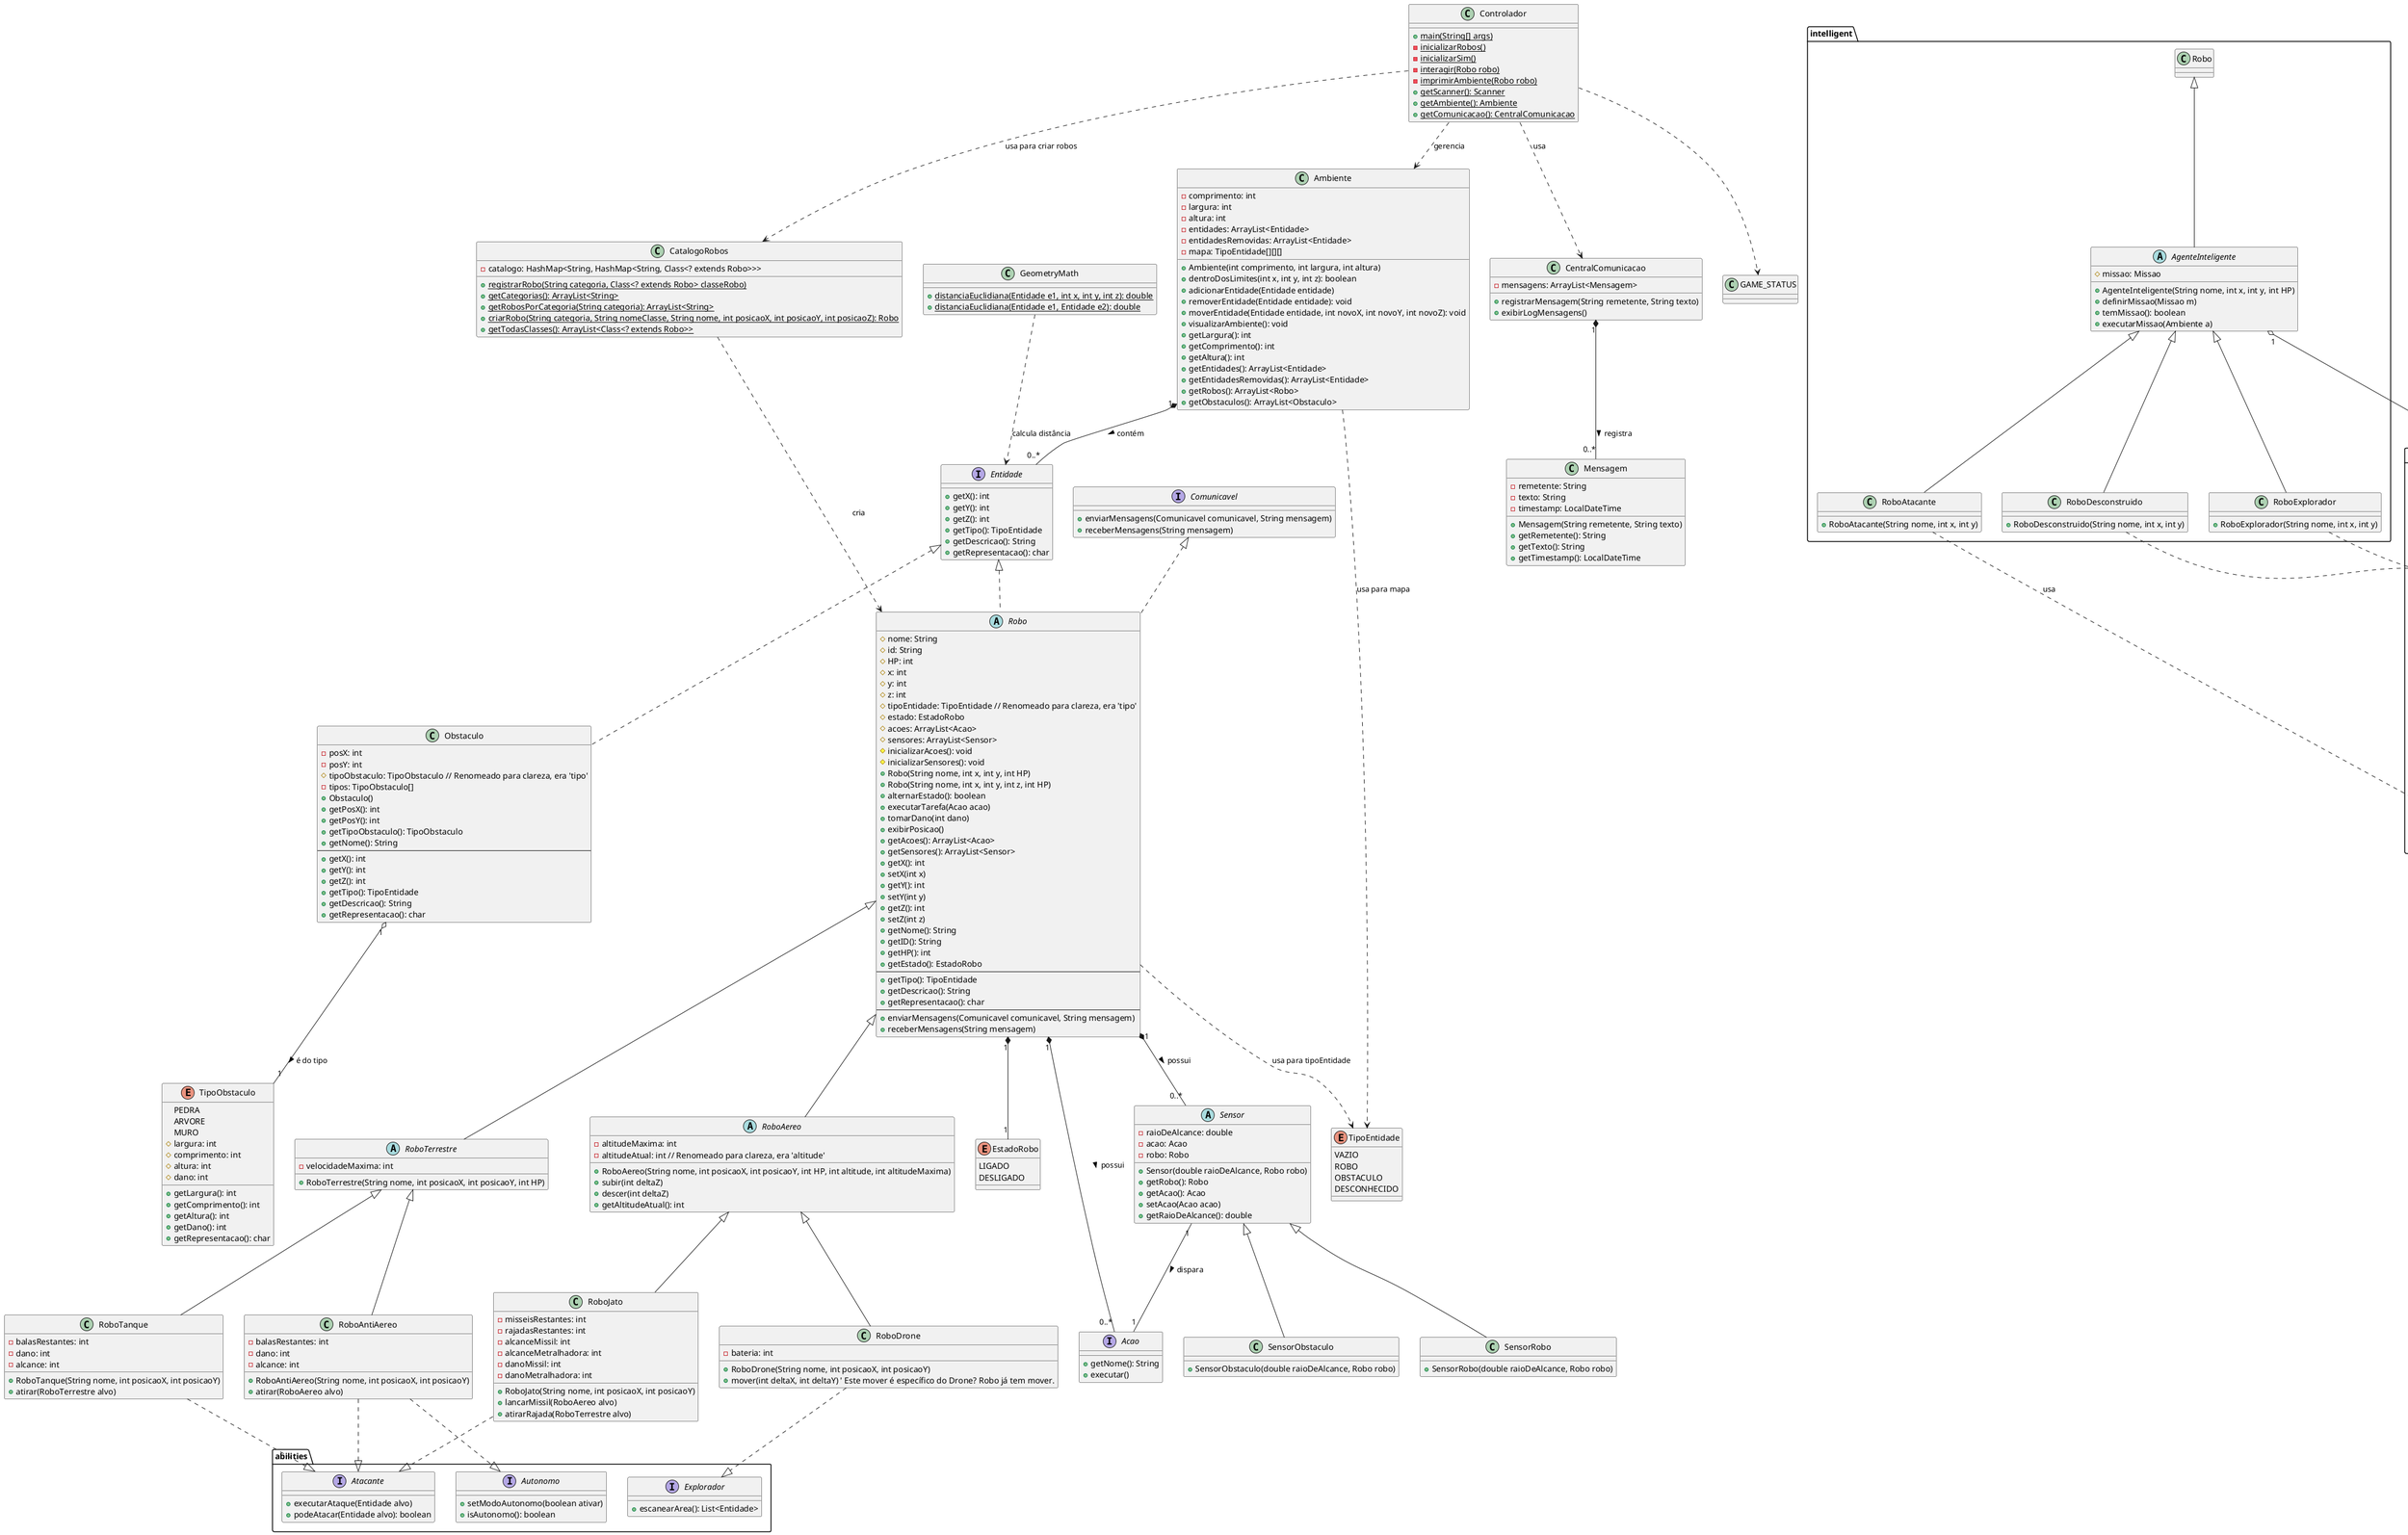 @startuml diagram
' A linha de raciocínio utilizada para construir o diagrama foi guiada pelo uso de UML
' e pela indicação dos relacionamentos.;

' --- Entidades e Tipos ---
interface Entidade {
    +getX(): int
    +getY(): int
    +getZ(): int
    +getTipo(): TipoEntidade
    +getDescricao(): String
    +getRepresentacao(): char
}

enum TipoEntidade {
    VAZIO
    ROBO
    OBSTACULO
    DESCONHECIDO
}

enum EstadoRobo {
    LIGADO
    DESLIGADO
}

' --- Acao ---
interface Acao {
    +getNome(): String
    +executar()
}

' --- CatalogoRobos ---
class CatalogoRobos {
    -catalogo: HashMap<String, HashMap<String, Class<? extends Robo>>>
    {static} +registrarRobo(String categoria, Class<? extends Robo> classeRobo)
    {static} +getCategorias(): ArrayList<String>
    {static} +getRobosPorCategoria(String categoria): ArrayList<String>
    {static} +criarRobo(String categoria, String nomeClasse, String nome, int posicaoX, int posicaoY, int posicaoZ): Robo
    {static} +getTodasClasses(): ArrayList<Class<? extends Robo>>
}

' --- GeometryMath ---
class GeometryMath {
    {static} +distanciaEuclidiana(Entidade e1, int x, int y, int z): double
    {static} +distanciaEuclidiana(Entidade e1, Entidade e2): double
}

' --- Ambiente ---
class Ambiente {
    -comprimento: int
    -largura: int
    -altura: int
    -entidades: ArrayList<Entidade>
    -entidadesRemovidas: ArrayList<Entidade>
    -mapa: TipoEntidade[][][]
    +Ambiente(int comprimento, int largura, int altura)
    +dentroDosLimites(int x, int y, int z): boolean
    +adicionarEntidade(Entidade entidade)
    +removerEntidade(Entidade entidade): void
    +moverEntidade(Entidade entidade, int novoX, int novoY, int novoZ): void
    +visualizarAmbiente(): void
    +getLargura(): int
    +getComprimento(): int
    +getAltura(): int
    +getEntidades(): ArrayList<Entidade>
    +getEntidadesRemovidas(): ArrayList<Entidade>
    +getRobos(): ArrayList<Robo>
    +getObstaculos(): ArrayList<Obstaculo>
}

' --- Obstaculo e TipoObstaculo ---
class Obstaculo implements Entidade {
    -posX: int
    -posY: int
    #tipoObstaculo: TipoObstaculo // Renomeado para clareza, era 'tipo'
    -tipos: TipoObstaculo[]
    +Obstaculo()
    +getPosX(): int
    +getPosY(): int
    +getTipoObstaculo(): TipoObstaculo
    +getNome(): String
    --
    +getX(): int
    +getY(): int
    +getZ(): int
    +getTipo(): TipoEntidade
    +getDescricao(): String
    +getRepresentacao(): char
}

enum TipoObstaculo {
    PEDRA
    ARVORE
    MURO
    #largura: int
    #comprimento: int
    #altura: int
    #dano: int
    +getLargura(): int
    +getComprimento(): int
    +getAltura(): int
    +getDano(): int
    +getRepresentacao(): char
}

' --- Robo e suas subclasses ---
abstract class Robo implements Entidade, Comunicavel {
    #nome: String
    #id: String
    #HP: int
    #x: int
    #y: int
    #z: int
    #tipoEntidade: TipoEntidade // Renomeado para clareza, era 'tipo'
    #estado: EstadoRobo
    #acoes: ArrayList<Acao>
    #sensores: ArrayList<Sensor>
    #inicializarAcoes(): void
    #inicializarSensores(): void
    +Robo(String nome, int x, int y, int HP)
    +Robo(String nome, int x, int y, int z, int HP)
    +alternarEstado(): boolean
    +executarTarefa(Acao acao)
    +tomarDano(int dano)
    +exibirPosicao()
    +getAcoes(): ArrayList<Acao>
    +getSensores(): ArrayList<Sensor>
    +getX(): int
    +setX(int x)
    +getY(): int
    +setY(int y)
    +getZ(): int
    +setZ(int z)
    +getNome(): String
    +getID(): String
    +getHP(): int
    +getEstado(): EstadoRobo
    --
    +getTipo(): TipoEntidade
    +getDescricao(): String
    +getRepresentacao(): char
    --
    +enviarMensagens(Comunicavel comunicavel, String mensagem)
    +receberMensagens(String mensagem)
}

interface Comunicavel {
    +enviarMensagens(Comunicavel comunicavel, String mensagem)
    +receberMensagens(String mensagem)
}

abstract class RoboTerrestre extends Robo {
    -velocidadeMaxima: int
    +RoboTerrestre(String nome, int posicaoX, int posicaoY, int HP)
}

class RoboTanque extends RoboTerrestre {
    -balasRestantes: int
    -dano: int
    -alcance: int
    +RoboTanque(String nome, int posicaoX, int posicaoY)
    +atirar(RoboTerrestre alvo)
}

class RoboAntiAereo extends RoboTerrestre {
    -balasRestantes: int
    -dano: int
    -alcance: int
    +RoboAntiAereo(String nome, int posicaoX, int posicaoY)
    +atirar(RoboAereo alvo)
}

abstract class RoboAereo extends Robo {
    -altitudeMaxima: int
    -altitudeAtual: int // Renomeado para clareza, era 'altitude'
    +RoboAereo(String nome, int posicaoX, int posicaoY, int HP, int altitude, int altitudeMaxima)
    +subir(int deltaZ)
    +descer(int deltaZ)
    +getAltitudeAtual(): int
}

class RoboJato extends RoboAereo {
    -misseisRestantes: int
    -rajadasRestantes: int
    -alcanceMissil: int
    -alcanceMetralhadora: int
    -danoMissil: int
    -danoMetralhadora: int
    +RoboJato(String nome, int posicaoX, int posicaoY)
    +lancarMissil(RoboAereo alvo)
    +atirarRajada(RoboTerrestre alvo)
}

class RoboDrone extends RoboAereo {
    -bateria: int
    +RoboDrone(String nome, int posicaoX, int posicaoY)
    +mover(int deltaX, int deltaY) ' Este mover é específico do Drone? Robo já tem mover.
}

' --- Sensor e suas subclasses ---
abstract class Sensor {
    -raioDeAlcance: double
    -acao: Acao
    -robo: Robo
    +Sensor(double raioDeAlcance, Robo robo)
    +getRobo(): Robo
    +getAcao(): Acao
    +setAcao(Acao acao)
    +getRaioDeAlcance(): double
}

class SensorRobo extends Sensor {
    +SensorRobo(double raioDeAlcance, Robo robo)
}

class SensorObstaculo extends Sensor {
    +SensorObstaculo(double raioDeAlcance, Robo robo)
}

' --- Controlador ---
class Controlador {
    {static} +main(String[] args)
    {static} -inicializarRobos()
    {static} -inicializarSim()
    {static} -interagir(Robo robo)
    {static} -imprimirAmbiente(Robo robo)
    {static} +getScanner(): Scanner
    {static} +getAmbiente(): Ambiente
    {static} +getComunicacao(): CentralComunicacao
}

' --- CentralComunicacao e Mensagem (assumindo que existem no lab04) ---
class CentralComunicacao {
    -mensagens: ArrayList<Mensagem>
    +registrarMensagem(String remetente, String texto)
    +exibirLogMensagens()
}

class Mensagem {
    -remetente: String
    -texto: String
    -timestamp: LocalDateTime
    +Mensagem(String remetente, String texto)
    +getRemetente(): String
    +getTexto(): String
    +getTimestamp(): LocalDateTime
}


' --- Habilidades ---
package abilities {
    interface Atacante {
        +executarAtaque(Entidade alvo)
        +podeAtacar(Entidade alvo): boolean
    }
    interface Explorador {
        +escanearArea(): List<Entidade>
    }
    interface Autonomo {
        +setModoAutonomo(boolean ativar)
        +isAutonomo(): boolean
    }
}

' --- Agentes Inteligentes ---
package intelligent {
    abstract class AgenteInteligente extends Robo {
        #missao: Missao
        +AgenteInteligente(String nome, int x, int y, int HP)
        +definirMissao(Missao m)
        +temMissao(): boolean
        +executarMissao(Ambiente a)
    }

    class RoboAtacante extends AgenteInteligente {
        +RoboAtacante(String nome, int x, int y)
    }
    class RoboDesconstruido extends AgenteInteligente {
        +RoboDesconstruido(String nome, int x, int y)
    }
    class RoboExplorador extends AgenteInteligente {
        +RoboExplorador(String nome, int x, int y)
    }
}

' --- Missões ---
package missions {
    abstract class Missao {
        #objetivo: String
        #concluida: boolean
        +Missao(String objetivo)
        +executar(Robo robo, Ambiente ambiente)
        +isConcluida(): boolean
    }

    class MissaoDestruirObstaculo extends Missao {
        +MissaoDestruirObstaculo()
    }
    class MissaoExploracao extends Missao {
        +MissaoExploracao()
    }
    class MissaoDanoGlobal extends Missao {
        +MissaoDanoGlobal()
    }

    class Logger {
        {static} +log(String mensagem)
    }
}

' --- Relacionamentos ---

' Ambiente
Ambiente "1" *-- "0..*" Entidade : contém >
Ambiente ..> TipoEntidade : usa para mapa

' Robo
Robo "1" *-- "1" EstadoRobo
Robo ..> TipoEntidade : usa para tipoEntidade
Robo "1" *-- "0..*" Acao : possui >
Robo "1" *-- "0..*" Sensor : possui >

' Obstaculo
Obstaculo "1" o-- "1" TipoObstaculo : é do tipo >

' Sensor
Sensor "1" -- "1" Acao : dispara >

' CatalogoRobos
CatalogoRobos ..> Robo : cria

' GeometryMath
GeometryMath ..> Entidade : calcula distância

' Controlador
Controlador ..> Ambiente : gerencia
Controlador ..> CatalogoRobos : usa para criar robos
Controlador ..> CentralComunicacao : usa
Controlador ..> GAME_STATUS

' CentralComunicacao
CentralComunicacao "1" *-- "0..*" Mensagem : registra >

' Habilidades
RoboJato ..|> Atacante
RoboTanque ..|> Atacante
RoboAntiAereo ..|> Atacante
RoboAntiAereo ..|> Autonomo
RoboDrone ..|> Explorador

' Agentes Inteligentes
AgenteInteligente "1" o-- "0..1" Missao : executa >
RoboAtacante ..> MissaoDanoGlobal : usa
RoboDesconstruido ..> MissaoDestruirObstaculo : usa
RoboExplorador ..> MissaoExploracao : usa
Missao ..> Logger : usa para log

@enduml
